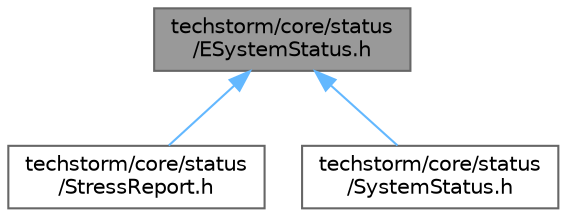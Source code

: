 digraph "techstorm/core/status/ESystemStatus.h"
{
 // LATEX_PDF_SIZE
  bgcolor="transparent";
  edge [fontname=Helvetica,fontsize=10,labelfontname=Helvetica,labelfontsize=10];
  node [fontname=Helvetica,fontsize=10,shape=box,height=0.2,width=0.4];
  Node1 [id="Node000001",label="techstorm/core/status\l/ESystemStatus.h",height=0.2,width=0.4,color="gray40", fillcolor="grey60", style="filled", fontcolor="black",tooltip=" "];
  Node1 -> Node2 [id="edge1_Node000001_Node000002",dir="back",color="steelblue1",style="solid",tooltip=" "];
  Node2 [id="Node000002",label="techstorm/core/status\l/StressReport.h",height=0.2,width=0.4,color="grey40", fillcolor="white", style="filled",URL="$core_2status_2_stress_report_8h.html",tooltip=" "];
  Node1 -> Node3 [id="edge2_Node000001_Node000003",dir="back",color="steelblue1",style="solid",tooltip=" "];
  Node3 [id="Node000003",label="techstorm/core/status\l/SystemStatus.h",height=0.2,width=0.4,color="grey40", fillcolor="white", style="filled",URL="$core_2status_2_system_status_8h.html",tooltip=" "];
}
